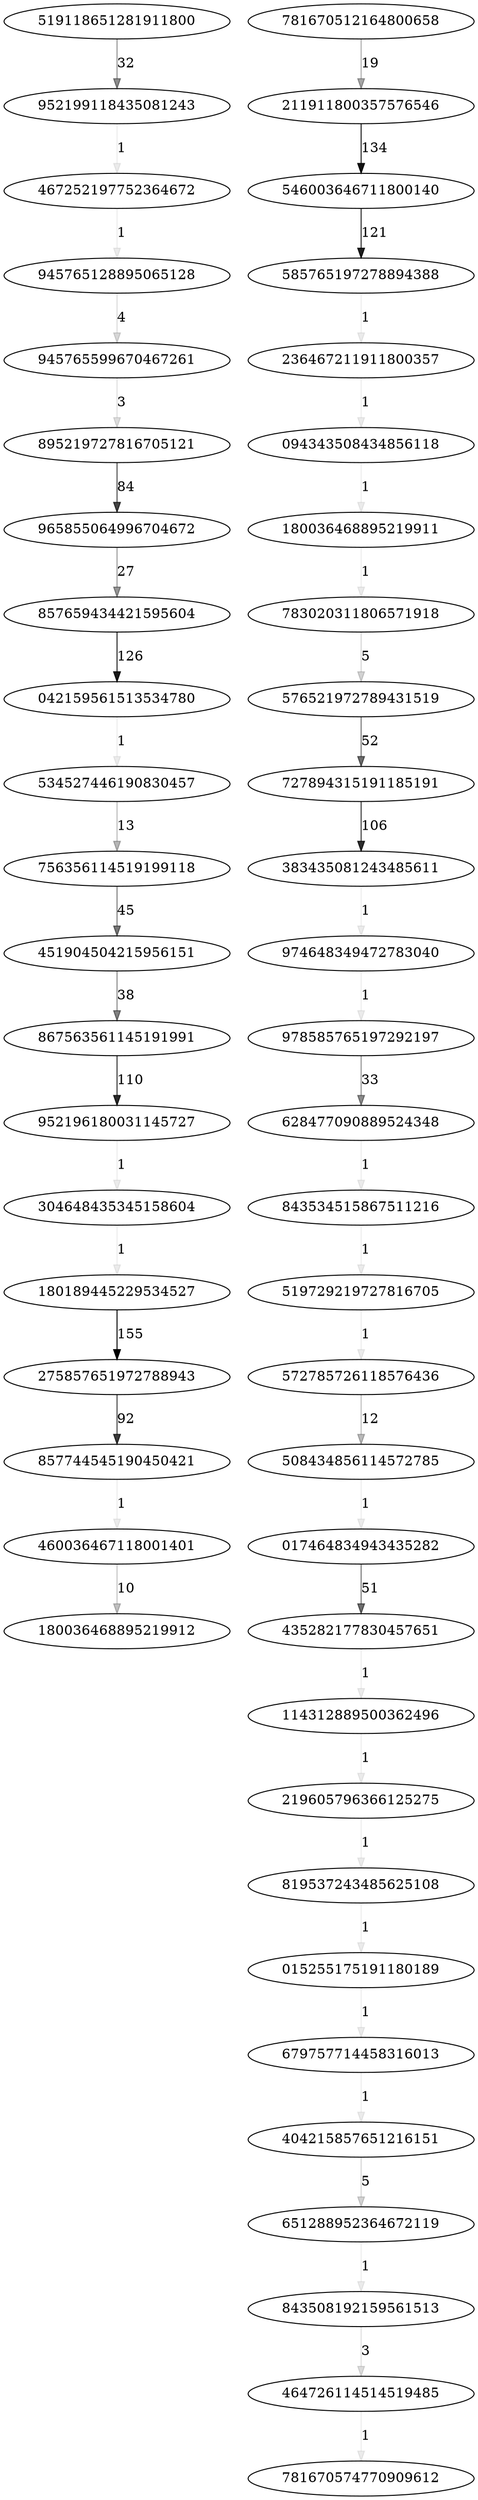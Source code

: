 digraph {
	519118651281911800
	952199118435081243
	945765128895065128
	945765599670467261
	895219727816705121
	965855064996704672
	857659434421595604
	042159561513534780
	534527446190830457
	756356114519199118
	451904504215956151
	867563561145191991
	952196180031145727
	467252197752364672
	304648435345158604
	275857651972788943
	857744545190450421
	180189445229534527
	460036467118001401
	180036468895219912
	781670512164800658
	211911800357576546
	546003646711800140
	585765197278894388
	180036468895219911
	783020311806571918
	094343508434856118
	576521972789431519
	727894315191185191
	383435081243485611
	978585765197292197
	628477090889524348
	974648349472783040
	843534515867511216
	519729219727816705
	236467211911800357
	508434856114572785
	017464834943435282
	435282177830457651
	572785726118576436
	114312889500362496
	219605796366125275
	819537243485625108
	404215857651216151
	651288952364672119
	843508192159561513
	464726114514519485
	679757714458316013
	781670574770909612
	015255175191180189
	519118651281911800 -> 952199118435081243 [label=32 color="#00000073"]
	952199118435081243 -> 467252197752364672 [label=1 color="#00000014"]
	945765128895065128 -> 945765599670467261 [label=4 color="#00000028"]
	945765599670467261 -> 895219727816705121 [label=3 color="#00000023"]
	895219727816705121 -> 965855064996704672 [label=84 color="#000000bb"]
	965855064996704672 -> 857659434421595604 [label=27 color="#0000006a"]
	857659434421595604 -> 042159561513534780 [label=126 color="#000000e5"]
	042159561513534780 -> 534527446190830457 [label=1 color="#00000014"]
	534527446190830457 -> 756356114519199118 [label=13 color="#00000049"]
	756356114519199118 -> 451904504215956151 [label=45 color="#00000089"]
	451904504215956151 -> 867563561145191991 [label=38 color="#0000007e"]
	867563561145191991 -> 952196180031145727 [label=110 color="#000000d6"]
	952196180031145727 -> 304648435345158604 [label=1 color="#00000014"]
	467252197752364672 -> 945765128895065128 [label=1 color="#00000014"]
	304648435345158604 -> 180189445229534527 [label=1 color="#00000014"]
	275857651972788943 -> 857744545190450421 [label=92 color="#000000c4"]
	857744545190450421 -> 460036467118001401 [label=1 color="#00000014"]
	180189445229534527 -> 275857651972788943 [label=155 color="#000000ff"]
	460036467118001401 -> 180036468895219912 [label=10 color="#00000040"]
	781670512164800658 -> 211911800357576546 [label=19 color="#00000059"]
	211911800357576546 -> 546003646711800140 [label=134 color="#000000ed"]
	546003646711800140 -> 585765197278894388 [label=121 color="#000000e1"]
	585765197278894388 -> 236467211911800357 [label=1 color="#00000014"]
	180036468895219911 -> 783020311806571918 [label=1 color="#00000014"]
	783020311806571918 -> 576521972789431519 [label=5 color="#0000002d"]
	094343508434856118 -> 180036468895219911 [label=1 color="#00000014"]
	576521972789431519 -> 727894315191185191 [label=52 color="#00000093"]
	727894315191185191 -> 383435081243485611 [label=106 color="#000000d2"]
	383435081243485611 -> 974648349472783040 [label=1 color="#00000014"]
	978585765197292197 -> 628477090889524348 [label=33 color="#00000075"]
	628477090889524348 -> 843534515867511216 [label=1 color="#00000014"]
	974648349472783040 -> 978585765197292197 [label=1 color="#00000014"]
	843534515867511216 -> 519729219727816705 [label=1 color="#00000014"]
	519729219727816705 -> 572785726118576436 [label=1 color="#00000014"]
	236467211911800357 -> 094343508434856118 [label=1 color="#00000014"]
	508434856114572785 -> 017464834943435282 [label=1 color="#00000014"]
	017464834943435282 -> 435282177830457651 [label=51 color="#00000092"]
	435282177830457651 -> 114312889500362496 [label=1 color="#00000014"]
	572785726118576436 -> 508434856114572785 [label=12 color="#00000046"]
	114312889500362496 -> 219605796366125275 [label=1 color="#00000014"]
	219605796366125275 -> 819537243485625108 [label=1 color="#00000014"]
	819537243485625108 -> 015255175191180189 [label=1 color="#00000014"]
	404215857651216151 -> 651288952364672119 [label=5 color="#0000002d"]
	651288952364672119 -> 843508192159561513 [label=1 color="#00000014"]
	843508192159561513 -> 464726114514519485 [label=3 color="#00000023"]
	464726114514519485 -> 781670574770909612 [label=1 color="#00000014"]
	679757714458316013 -> 404215857651216151 [label=1 color="#00000014"]
	015255175191180189 -> 679757714458316013 [label=1 color="#00000014"]
}
